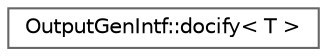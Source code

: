 digraph "Graphical Class Hierarchy"
{
 // INTERACTIVE_SVG=YES
 // LATEX_PDF_SIZE
  bgcolor="transparent";
  edge [fontname=Helvetica,fontsize=10,labelfontname=Helvetica,labelfontsize=10];
  node [fontname=Helvetica,fontsize=10,shape=box,height=0.2,width=0.4];
  rankdir="LR";
  Node0 [label="OutputGenIntf::docify\< T \>",height=0.2,width=0.4,color="grey40", fillcolor="white", style="filled",URL="$db/dec/struct_output_gen_intf_1_1docify.html",tooltip=" "];
}
